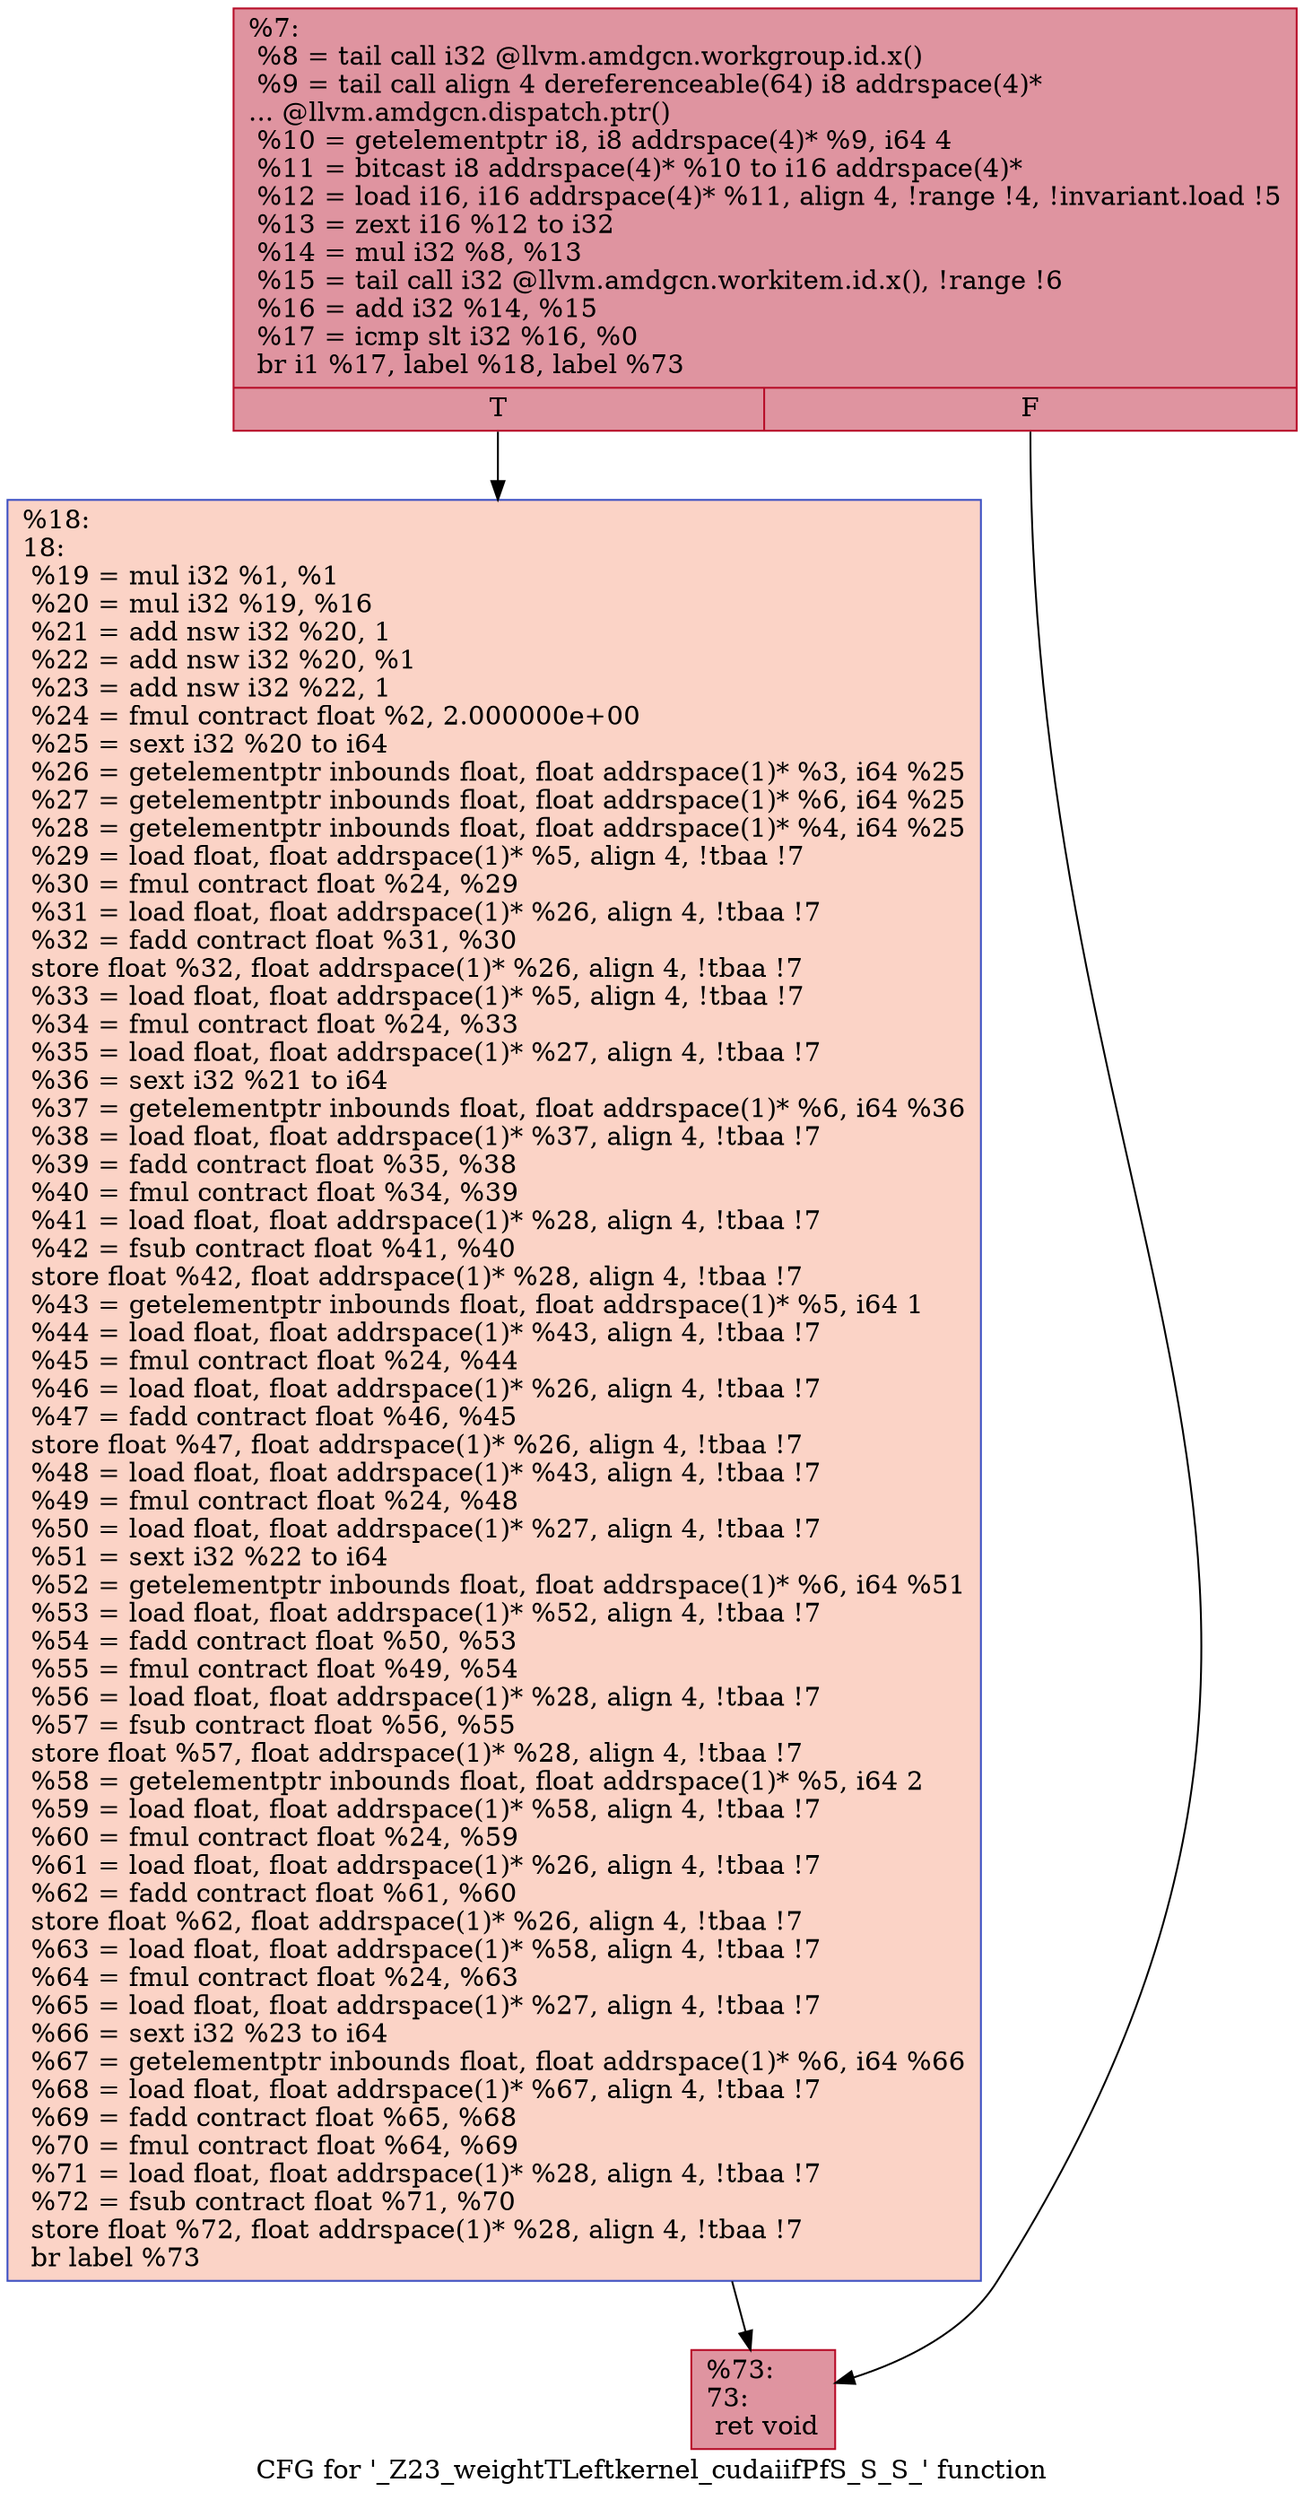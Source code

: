 digraph "CFG for '_Z23_weightTLeftkernel_cudaiifPfS_S_S_' function" {
	label="CFG for '_Z23_weightTLeftkernel_cudaiifPfS_S_S_' function";

	Node0x5a5cba0 [shape=record,color="#b70d28ff", style=filled, fillcolor="#b70d2870",label="{%7:\l  %8 = tail call i32 @llvm.amdgcn.workgroup.id.x()\l  %9 = tail call align 4 dereferenceable(64) i8 addrspace(4)*\l... @llvm.amdgcn.dispatch.ptr()\l  %10 = getelementptr i8, i8 addrspace(4)* %9, i64 4\l  %11 = bitcast i8 addrspace(4)* %10 to i16 addrspace(4)*\l  %12 = load i16, i16 addrspace(4)* %11, align 4, !range !4, !invariant.load !5\l  %13 = zext i16 %12 to i32\l  %14 = mul i32 %8, %13\l  %15 = tail call i32 @llvm.amdgcn.workitem.id.x(), !range !6\l  %16 = add i32 %14, %15\l  %17 = icmp slt i32 %16, %0\l  br i1 %17, label %18, label %73\l|{<s0>T|<s1>F}}"];
	Node0x5a5cba0:s0 -> Node0x5a5eb10;
	Node0x5a5cba0:s1 -> Node0x5a5eba0;
	Node0x5a5eb10 [shape=record,color="#3d50c3ff", style=filled, fillcolor="#f59c7d70",label="{%18:\l18:                                               \l  %19 = mul i32 %1, %1\l  %20 = mul i32 %19, %16\l  %21 = add nsw i32 %20, 1\l  %22 = add nsw i32 %20, %1\l  %23 = add nsw i32 %22, 1\l  %24 = fmul contract float %2, 2.000000e+00\l  %25 = sext i32 %20 to i64\l  %26 = getelementptr inbounds float, float addrspace(1)* %3, i64 %25\l  %27 = getelementptr inbounds float, float addrspace(1)* %6, i64 %25\l  %28 = getelementptr inbounds float, float addrspace(1)* %4, i64 %25\l  %29 = load float, float addrspace(1)* %5, align 4, !tbaa !7\l  %30 = fmul contract float %24, %29\l  %31 = load float, float addrspace(1)* %26, align 4, !tbaa !7\l  %32 = fadd contract float %31, %30\l  store float %32, float addrspace(1)* %26, align 4, !tbaa !7\l  %33 = load float, float addrspace(1)* %5, align 4, !tbaa !7\l  %34 = fmul contract float %24, %33\l  %35 = load float, float addrspace(1)* %27, align 4, !tbaa !7\l  %36 = sext i32 %21 to i64\l  %37 = getelementptr inbounds float, float addrspace(1)* %6, i64 %36\l  %38 = load float, float addrspace(1)* %37, align 4, !tbaa !7\l  %39 = fadd contract float %35, %38\l  %40 = fmul contract float %34, %39\l  %41 = load float, float addrspace(1)* %28, align 4, !tbaa !7\l  %42 = fsub contract float %41, %40\l  store float %42, float addrspace(1)* %28, align 4, !tbaa !7\l  %43 = getelementptr inbounds float, float addrspace(1)* %5, i64 1\l  %44 = load float, float addrspace(1)* %43, align 4, !tbaa !7\l  %45 = fmul contract float %24, %44\l  %46 = load float, float addrspace(1)* %26, align 4, !tbaa !7\l  %47 = fadd contract float %46, %45\l  store float %47, float addrspace(1)* %26, align 4, !tbaa !7\l  %48 = load float, float addrspace(1)* %43, align 4, !tbaa !7\l  %49 = fmul contract float %24, %48\l  %50 = load float, float addrspace(1)* %27, align 4, !tbaa !7\l  %51 = sext i32 %22 to i64\l  %52 = getelementptr inbounds float, float addrspace(1)* %6, i64 %51\l  %53 = load float, float addrspace(1)* %52, align 4, !tbaa !7\l  %54 = fadd contract float %50, %53\l  %55 = fmul contract float %49, %54\l  %56 = load float, float addrspace(1)* %28, align 4, !tbaa !7\l  %57 = fsub contract float %56, %55\l  store float %57, float addrspace(1)* %28, align 4, !tbaa !7\l  %58 = getelementptr inbounds float, float addrspace(1)* %5, i64 2\l  %59 = load float, float addrspace(1)* %58, align 4, !tbaa !7\l  %60 = fmul contract float %24, %59\l  %61 = load float, float addrspace(1)* %26, align 4, !tbaa !7\l  %62 = fadd contract float %61, %60\l  store float %62, float addrspace(1)* %26, align 4, !tbaa !7\l  %63 = load float, float addrspace(1)* %58, align 4, !tbaa !7\l  %64 = fmul contract float %24, %63\l  %65 = load float, float addrspace(1)* %27, align 4, !tbaa !7\l  %66 = sext i32 %23 to i64\l  %67 = getelementptr inbounds float, float addrspace(1)* %6, i64 %66\l  %68 = load float, float addrspace(1)* %67, align 4, !tbaa !7\l  %69 = fadd contract float %65, %68\l  %70 = fmul contract float %64, %69\l  %71 = load float, float addrspace(1)* %28, align 4, !tbaa !7\l  %72 = fsub contract float %71, %70\l  store float %72, float addrspace(1)* %28, align 4, !tbaa !7\l  br label %73\l}"];
	Node0x5a5eb10 -> Node0x5a5eba0;
	Node0x5a5eba0 [shape=record,color="#b70d28ff", style=filled, fillcolor="#b70d2870",label="{%73:\l73:                                               \l  ret void\l}"];
}
